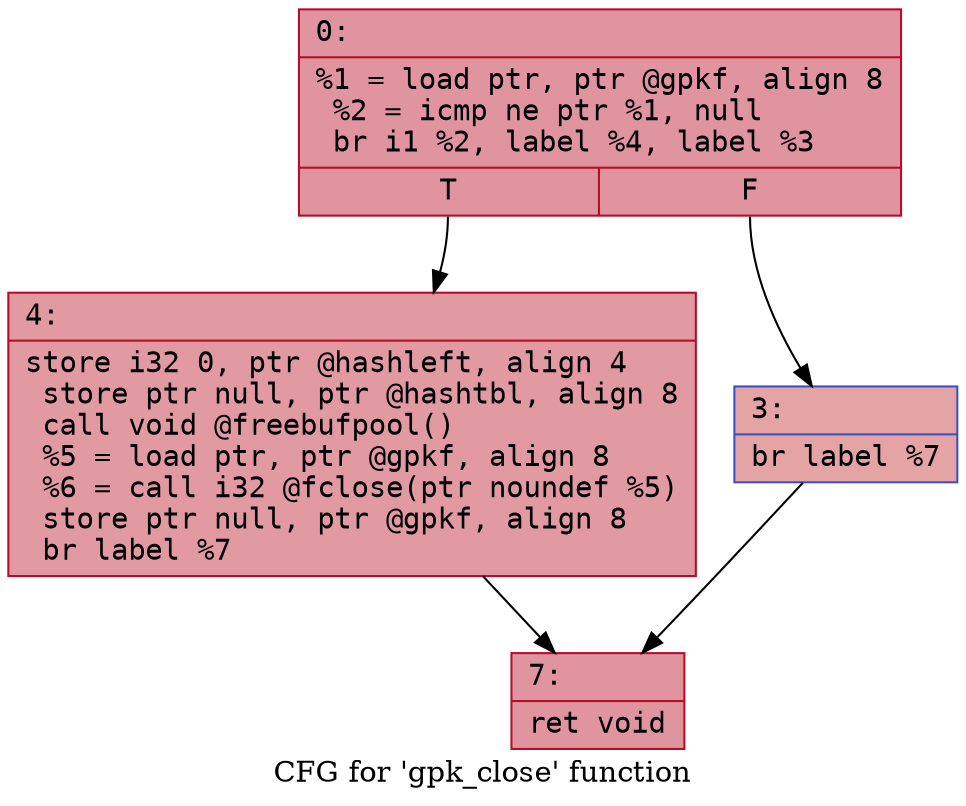digraph "CFG for 'gpk_close' function" {
	label="CFG for 'gpk_close' function";

	Node0x600001f71900 [shape=record,color="#b70d28ff", style=filled, fillcolor="#b70d2870" fontname="Courier",label="{0:\l|  %1 = load ptr, ptr @gpkf, align 8\l  %2 = icmp ne ptr %1, null\l  br i1 %2, label %4, label %3\l|{<s0>T|<s1>F}}"];
	Node0x600001f71900:s0 -> Node0x600001f719a0[tooltip="0 -> 4\nProbability 62.50%" ];
	Node0x600001f71900:s1 -> Node0x600001f71950[tooltip="0 -> 3\nProbability 37.50%" ];
	Node0x600001f71950 [shape=record,color="#3d50c3ff", style=filled, fillcolor="#c32e3170" fontname="Courier",label="{3:\l|  br label %7\l}"];
	Node0x600001f71950 -> Node0x600001f719f0[tooltip="3 -> 7\nProbability 100.00%" ];
	Node0x600001f719a0 [shape=record,color="#b70d28ff", style=filled, fillcolor="#bb1b2c70" fontname="Courier",label="{4:\l|  store i32 0, ptr @hashleft, align 4\l  store ptr null, ptr @hashtbl, align 8\l  call void @freebufpool()\l  %5 = load ptr, ptr @gpkf, align 8\l  %6 = call i32 @fclose(ptr noundef %5)\l  store ptr null, ptr @gpkf, align 8\l  br label %7\l}"];
	Node0x600001f719a0 -> Node0x600001f719f0[tooltip="4 -> 7\nProbability 100.00%" ];
	Node0x600001f719f0 [shape=record,color="#b70d28ff", style=filled, fillcolor="#b70d2870" fontname="Courier",label="{7:\l|  ret void\l}"];
}
